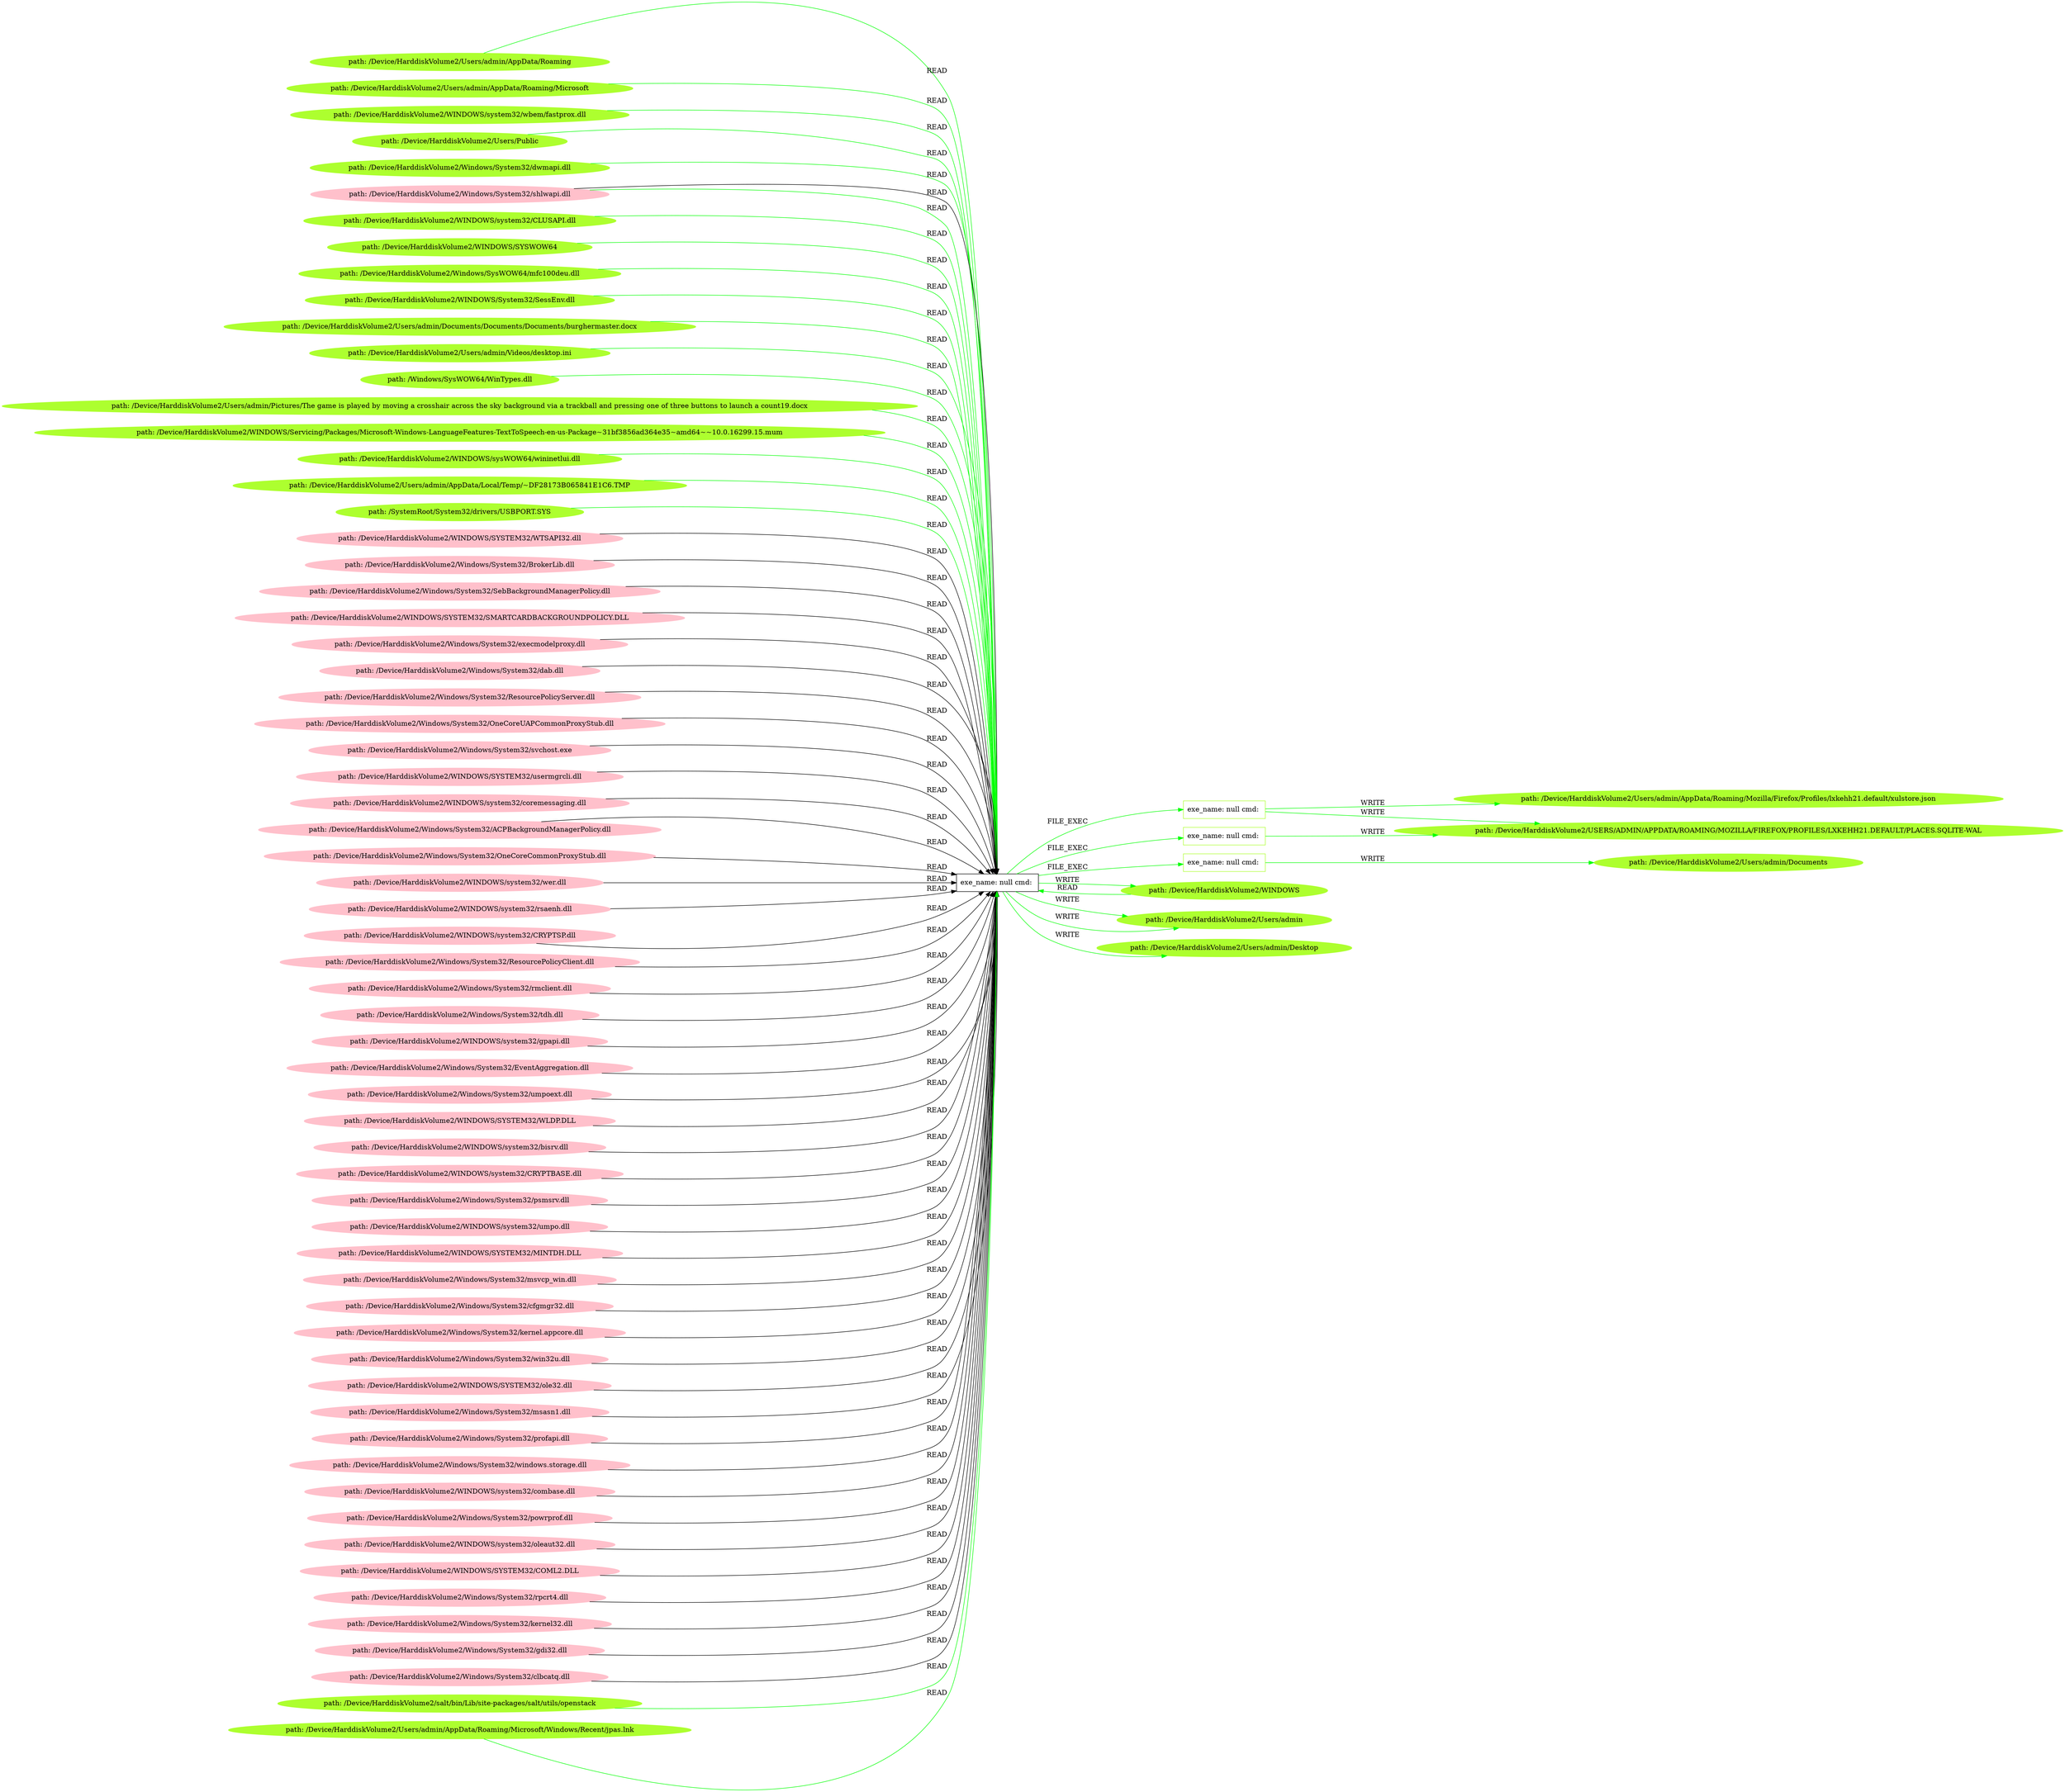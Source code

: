 digraph {
	rankdir=LR
	28 [label="exe_name: null cmd: " color=black shape=box style=solid]
	83 [label="exe_name: null cmd: " color=greenyellow shape=box style=solid]
	28 -> 83 [label=FILE_EXEC color=green]
	28 [label="exe_name: null cmd: " color=black shape=box style=solid]
	92 [label="exe_name: null cmd: " color=greenyellow shape=box style=solid]
	28 -> 92 [label=FILE_EXEC color=green]
	28 [label="exe_name: null cmd: " color=black shape=box style=solid]
	98 [label="exe_name: null cmd: " color=greenyellow shape=box style=solid]
	28 -> 98 [label=FILE_EXEC color=green]
	94 [label="path: /Device/HarddiskVolume2/Users/admin/AppData/Roaming" color=greenyellow shape=oval style=filled]
	28 [label="exe_name: null cmd: " color=black shape=box style=solid]
	94 -> 28 [label=READ color=green]
	95 [label="path: /Device/HarddiskVolume2/Users/admin/AppData/Roaming/Microsoft" color=greenyellow shape=oval style=filled]
	28 [label="exe_name: null cmd: " color=black shape=box style=solid]
	95 -> 28 [label=READ color=green]
	103 [label="path: /Device/HarddiskVolume2/WINDOWS/system32/wbem/fastprox.dll" color=greenyellow shape=oval style=filled]
	28 [label="exe_name: null cmd: " color=black shape=box style=solid]
	103 -> 28 [label=READ color=green]
	88 [label="path: /Device/HarddiskVolume2/Users/Public" color=greenyellow shape=oval style=filled]
	28 [label="exe_name: null cmd: " color=black shape=box style=solid]
	88 -> 28 [label=READ color=green]
	89 [label="path: /Device/HarddiskVolume2/Windows/System32/dwmapi.dll" color=greenyellow shape=oval style=filled]
	28 [label="exe_name: null cmd: " color=black shape=box style=solid]
	89 -> 28 [label=READ color=green]
	78 [label="path: /Device/HarddiskVolume2/WINDOWS" color=greenyellow shape=oval style=filled]
	28 [label="exe_name: null cmd: " color=black shape=box style=solid]
	78 -> 28 [label=READ color=green]
	32 [label="path: /Device/HarddiskVolume2/Windows/System32/shlwapi.dll" color=pink shape=oval style=filled]
	28 [label="exe_name: null cmd: " color=black shape=box style=solid]
	32 -> 28 [label=READ color=green]
	87 [label="path: /Device/HarddiskVolume2/WINDOWS/system32/CLUSAPI.dll" color=greenyellow shape=oval style=filled]
	28 [label="exe_name: null cmd: " color=black shape=box style=solid]
	87 -> 28 [label=READ color=green]
	100 [label="path: /Device/HarddiskVolume2/WINDOWS/SYSWOW64" color=greenyellow shape=oval style=filled]
	28 [label="exe_name: null cmd: " color=black shape=box style=solid]
	100 -> 28 [label=READ color=green]
	104 [label="path: /Device/HarddiskVolume2/Windows/SysWOW64/mfc100deu.dll" color=greenyellow shape=oval style=filled]
	28 [label="exe_name: null cmd: " color=black shape=box style=solid]
	104 -> 28 [label=READ color=green]
	105 [label="path: /Device/HarddiskVolume2/WINDOWS/System32/SessEnv.dll" color=greenyellow shape=oval style=filled]
	28 [label="exe_name: null cmd: " color=black shape=box style=solid]
	105 -> 28 [label=READ color=green]
	81 [label="path: /Device/HarddiskVolume2/Users/admin/Documents/Documents/Documents/burghermaster.docx" color=greenyellow shape=oval style=filled]
	28 [label="exe_name: null cmd: " color=black shape=box style=solid]
	81 -> 28 [label=READ color=green]
	90 [label="path: /Device/HarddiskVolume2/Users/admin/Videos/desktop.ini" color=greenyellow shape=oval style=filled]
	28 [label="exe_name: null cmd: " color=black shape=box style=solid]
	90 -> 28 [label=READ color=green]
	79 [label="path: /Windows/SysWOW64/WinTypes.dll" color=greenyellow shape=oval style=filled]
	28 [label="exe_name: null cmd: " color=black shape=box style=solid]
	79 -> 28 [label=READ color=green]
	83 [label="exe_name: null cmd: " color=greenyellow shape=box style=solid]
	84 [label="path: /Device/HarddiskVolume2/USERS/ADMIN/APPDATA/ROAMING/MOZILLA/FIREFOX/PROFILES/LXKEHH21.DEFAULT/PLACES.SQLITE-WAL" color=greenyellow shape=oval style=filled]
	83 -> 84 [label=WRITE color=green]
	83 [label="exe_name: null cmd: " color=greenyellow shape=box style=solid]
	85 [label="path: /Device/HarddiskVolume2/Users/admin/AppData/Roaming/Mozilla/Firefox/Profiles/lxkehh21.default/xulstore.json" color=greenyellow shape=oval style=filled]
	83 -> 85 [label=WRITE color=green]
	82 [label="path: /Device/HarddiskVolume2/Users/admin/Pictures/The game is played by moving a crosshair across the sky background via a trackball and pressing one of three buttons to launch a count19.docx" color=greenyellow shape=oval style=filled]
	28 [label="exe_name: null cmd: " color=black shape=box style=solid]
	82 -> 28 [label=READ color=green]
	28 [label="exe_name: null cmd: " color=black shape=box style=solid]
	77 [label="path: /Device/HarddiskVolume2/Users/admin" color=greenyellow shape=oval style=filled]
	28 -> 77 [label=WRITE color=green]
	80 [label="path: /Device/HarddiskVolume2/WINDOWS/Servicing/Packages/Microsoft-Windows-LanguageFeatures-TextToSpeech-en-us-Package~31bf3856ad364e35~amd64~~10.0.16299.15.mum" color=greenyellow shape=oval style=filled]
	28 [label="exe_name: null cmd: " color=black shape=box style=solid]
	80 -> 28 [label=READ color=green]
	97 [label="path: /Device/HarddiskVolume2/WINDOWS/sysWOW64/wininetlui.dll" color=greenyellow shape=oval style=filled]
	28 [label="exe_name: null cmd: " color=black shape=box style=solid]
	97 -> 28 [label=READ color=green]
	98 [label="exe_name: null cmd: " color=greenyellow shape=box style=solid]
	84 [label="path: /Device/HarddiskVolume2/USERS/ADMIN/APPDATA/ROAMING/MOZILLA/FIREFOX/PROFILES/LXKEHH21.DEFAULT/PLACES.SQLITE-WAL" color=greenyellow shape=oval style=filled]
	98 -> 84 [label=WRITE color=green]
	28 [label="exe_name: null cmd: " color=black shape=box style=solid]
	78 [label="path: /Device/HarddiskVolume2/WINDOWS" color=greenyellow shape=oval style=filled]
	28 -> 78 [label=WRITE color=green]
	96 [label="path: /Device/HarddiskVolume2/Users/admin/AppData/Local/Temp/~DF28173B065841E1C6.TMP" color=greenyellow shape=oval style=filled]
	28 [label="exe_name: null cmd: " color=black shape=box style=solid]
	96 -> 28 [label=READ color=green]
	102 [label="path: /SystemRoot/System32/drivers/USBPORT.SYS" color=greenyellow shape=oval style=filled]
	28 [label="exe_name: null cmd: " color=black shape=box style=solid]
	102 -> 28 [label=READ color=green]
	45 [label="path: /Device/HarddiskVolume2/WINDOWS/SYSTEM32/WTSAPI32.dll" color=pink shape=oval style=filled]
	28 [label="exe_name: null cmd: " color=black shape=box style=solid]
	45 -> 28 [label=READ color=black]
	10 [label="path: /Device/HarddiskVolume2/Windows/System32/BrokerLib.dll" color=pink shape=oval style=filled]
	28 [label="exe_name: null cmd: " color=black shape=box style=solid]
	10 -> 28 [label=READ color=black]
	54 [label="path: /Device/HarddiskVolume2/Windows/System32/SebBackgroundManagerPolicy.dll" color=pink shape=oval style=filled]
	28 [label="exe_name: null cmd: " color=black shape=box style=solid]
	54 -> 28 [label=READ color=black]
	12 [label="path: /Device/HarddiskVolume2/WINDOWS/SYSTEM32/SMARTCARDBACKGROUNDPOLICY.DLL" color=pink shape=oval style=filled]
	28 [label="exe_name: null cmd: " color=black shape=box style=solid]
	12 -> 28 [label=READ color=black]
	56 [label="path: /Device/HarddiskVolume2/Windows/System32/execmodelproxy.dll" color=pink shape=oval style=filled]
	28 [label="exe_name: null cmd: " color=black shape=box style=solid]
	56 -> 28 [label=READ color=black]
	18 [label="path: /Device/HarddiskVolume2/Windows/System32/dab.dll" color=pink shape=oval style=filled]
	28 [label="exe_name: null cmd: " color=black shape=box style=solid]
	18 -> 28 [label=READ color=black]
	9 [label="path: /Device/HarddiskVolume2/Windows/System32/ResourcePolicyServer.dll" color=pink shape=oval style=filled]
	28 [label="exe_name: null cmd: " color=black shape=box style=solid]
	9 -> 28 [label=READ color=black]
	66 [label="path: /Device/HarddiskVolume2/Windows/System32/OneCoreUAPCommonProxyStub.dll" color=pink shape=oval style=filled]
	28 [label="exe_name: null cmd: " color=black shape=box style=solid]
	66 -> 28 [label=READ color=black]
	71 [label="path: /Device/HarddiskVolume2/Windows/System32/svchost.exe" color=pink shape=oval style=filled]
	28 [label="exe_name: null cmd: " color=black shape=box style=solid]
	71 -> 28 [label=READ color=black]
	73 [label="path: /Device/HarddiskVolume2/WINDOWS/SYSTEM32/usermgrcli.dll" color=pink shape=oval style=filled]
	28 [label="exe_name: null cmd: " color=black shape=box style=solid]
	73 -> 28 [label=READ color=black]
	74 [label="path: /Device/HarddiskVolume2/WINDOWS/system32/coremessaging.dll" color=pink shape=oval style=filled]
	28 [label="exe_name: null cmd: " color=black shape=box style=solid]
	74 -> 28 [label=READ color=black]
	31 [label="path: /Device/HarddiskVolume2/Windows/System32/ACPBackgroundManagerPolicy.dll" color=pink shape=oval style=filled]
	28 [label="exe_name: null cmd: " color=black shape=box style=solid]
	31 -> 28 [label=READ color=black]
	35 [label="path: /Device/HarddiskVolume2/Windows/System32/OneCoreCommonProxyStub.dll" color=pink shape=oval style=filled]
	28 [label="exe_name: null cmd: " color=black shape=box style=solid]
	35 -> 28 [label=READ color=black]
	47 [label="path: /Device/HarddiskVolume2/WINDOWS/system32/wer.dll" color=pink shape=oval style=filled]
	28 [label="exe_name: null cmd: " color=black shape=box style=solid]
	47 -> 28 [label=READ color=black]
	52 [label="path: /Device/HarddiskVolume2/WINDOWS/system32/rsaenh.dll" color=pink shape=oval style=filled]
	28 [label="exe_name: null cmd: " color=black shape=box style=solid]
	52 -> 28 [label=READ color=black]
	53 [label="path: /Device/HarddiskVolume2/WINDOWS/system32/CRYPTSP.dll" color=pink shape=oval style=filled]
	28 [label="exe_name: null cmd: " color=black shape=box style=solid]
	53 -> 28 [label=READ color=black]
	14 [label="path: /Device/HarddiskVolume2/Windows/System32/ResourcePolicyClient.dll" color=pink shape=oval style=filled]
	28 [label="exe_name: null cmd: " color=black shape=box style=solid]
	14 -> 28 [label=READ color=black]
	19 [label="path: /Device/HarddiskVolume2/Windows/System32/rmclient.dll" color=pink shape=oval style=filled]
	28 [label="exe_name: null cmd: " color=black shape=box style=solid]
	19 -> 28 [label=READ color=black]
	6 [label="path: /Device/HarddiskVolume2/Windows/System32/tdh.dll" color=pink shape=oval style=filled]
	28 [label="exe_name: null cmd: " color=black shape=box style=solid]
	6 -> 28 [label=READ color=black]
	60 [label="path: /Device/HarddiskVolume2/WINDOWS/system32/gpapi.dll" color=pink shape=oval style=filled]
	28 [label="exe_name: null cmd: " color=black shape=box style=solid]
	60 -> 28 [label=READ color=black]
	61 [label="path: /Device/HarddiskVolume2/Windows/System32/EventAggregation.dll" color=pink shape=oval style=filled]
	28 [label="exe_name: null cmd: " color=black shape=box style=solid]
	61 -> 28 [label=READ color=black]
	62 [label="path: /Device/HarddiskVolume2/Windows/System32/umpoext.dll" color=pink shape=oval style=filled]
	28 [label="exe_name: null cmd: " color=black shape=box style=solid]
	62 -> 28 [label=READ color=black]
	64 [label="path: /Device/HarddiskVolume2/WINDOWS/SYSTEM32/WLDP.DLL" color=pink shape=oval style=filled]
	28 [label="exe_name: null cmd: " color=black shape=box style=solid]
	64 -> 28 [label=READ color=black]
	22 [label="path: /Device/HarddiskVolume2/WINDOWS/system32/bisrv.dll" color=pink shape=oval style=filled]
	28 [label="exe_name: null cmd: " color=black shape=box style=solid]
	22 -> 28 [label=READ color=black]
	27 [label="path: /Device/HarddiskVolume2/WINDOWS/system32/CRYPTBASE.dll" color=pink shape=oval style=filled]
	28 [label="exe_name: null cmd: " color=black shape=box style=solid]
	27 -> 28 [label=READ color=black]
	72 [label="path: /Device/HarddiskVolume2/Windows/System32/psmsrv.dll" color=pink shape=oval style=filled]
	28 [label="exe_name: null cmd: " color=black shape=box style=solid]
	72 -> 28 [label=READ color=black]
	75 [label="path: /Device/HarddiskVolume2/WINDOWS/system32/umpo.dll" color=pink shape=oval style=filled]
	28 [label="exe_name: null cmd: " color=black shape=box style=solid]
	75 -> 28 [label=READ color=black]
	43 [label="path: /Device/HarddiskVolume2/WINDOWS/SYSTEM32/MINTDH.DLL" color=pink shape=oval style=filled]
	28 [label="exe_name: null cmd: " color=black shape=box style=solid]
	43 -> 28 [label=READ color=black]
	44 [label="path: /Device/HarddiskVolume2/Windows/System32/msvcp_win.dll" color=pink shape=oval style=filled]
	28 [label="exe_name: null cmd: " color=black shape=box style=solid]
	44 -> 28 [label=READ color=black]
	16 [label="path: /Device/HarddiskVolume2/Windows/System32/cfgmgr32.dll" color=pink shape=oval style=filled]
	28 [label="exe_name: null cmd: " color=black shape=box style=solid]
	16 -> 28 [label=READ color=black]
	2 [label="path: /Device/HarddiskVolume2/Windows/System32/kernel.appcore.dll" color=pink shape=oval style=filled]
	28 [label="exe_name: null cmd: " color=black shape=box style=solid]
	2 -> 28 [label=READ color=black]
	7 [label="path: /Device/HarddiskVolume2/Windows/System32/win32u.dll" color=pink shape=oval style=filled]
	28 [label="exe_name: null cmd: " color=black shape=box style=solid]
	7 -> 28 [label=READ color=black]
	63 [label="path: /Device/HarddiskVolume2/WINDOWS/SYSTEM32/ole32.dll" color=pink shape=oval style=filled]
	28 [label="exe_name: null cmd: " color=black shape=box style=solid]
	63 -> 28 [label=READ color=black]
	20 [label="path: /Device/HarddiskVolume2/Windows/System32/msasn1.dll" color=pink shape=oval style=filled]
	28 [label="exe_name: null cmd: " color=black shape=box style=solid]
	20 -> 28 [label=READ color=black]
	26 [label="path: /Device/HarddiskVolume2/Windows/System32/profapi.dll" color=pink shape=oval style=filled]
	28 [label="exe_name: null cmd: " color=black shape=box style=solid]
	26 -> 28 [label=READ color=black]
	33 [label="path: /Device/HarddiskVolume2/Windows/System32/windows.storage.dll" color=pink shape=oval style=filled]
	28 [label="exe_name: null cmd: " color=black shape=box style=solid]
	33 -> 28 [label=READ color=black]
	34 [label="path: /Device/HarddiskVolume2/WINDOWS/system32/combase.dll" color=pink shape=oval style=filled]
	28 [label="exe_name: null cmd: " color=black shape=box style=solid]
	34 -> 28 [label=READ color=black]
	40 [label="path: /Device/HarddiskVolume2/Windows/System32/powrprof.dll" color=pink shape=oval style=filled]
	28 [label="exe_name: null cmd: " color=black shape=box style=solid]
	40 -> 28 [label=READ color=black]
	48 [label="path: /Device/HarddiskVolume2/WINDOWS/system32/oleaut32.dll" color=pink shape=oval style=filled]
	28 [label="exe_name: null cmd: " color=black shape=box style=solid]
	48 -> 28 [label=READ color=black]
	3 [label="path: /Device/HarddiskVolume2/WINDOWS/SYSTEM32/COML2.DLL" color=pink shape=oval style=filled]
	28 [label="exe_name: null cmd: " color=black shape=box style=solid]
	3 -> 28 [label=READ color=black]
	24 [label="path: /Device/HarddiskVolume2/Windows/System32/rpcrt4.dll" color=pink shape=oval style=filled]
	28 [label="exe_name: null cmd: " color=black shape=box style=solid]
	24 -> 28 [label=READ color=black]
	70 [label="path: /Device/HarddiskVolume2/Windows/System32/kernel32.dll" color=pink shape=oval style=filled]
	28 [label="exe_name: null cmd: " color=black shape=box style=solid]
	70 -> 28 [label=READ color=black]
	32 [label="path: /Device/HarddiskVolume2/Windows/System32/shlwapi.dll" color=pink shape=oval style=filled]
	28 [label="exe_name: null cmd: " color=black shape=box style=solid]
	32 -> 28 [label=READ color=black]
	39 [label="path: /Device/HarddiskVolume2/Windows/System32/gdi32.dll" color=pink shape=oval style=filled]
	28 [label="exe_name: null cmd: " color=black shape=box style=solid]
	39 -> 28 [label=READ color=black]
	42 [label="path: /Device/HarddiskVolume2/Windows/System32/clbcatq.dll" color=pink shape=oval style=filled]
	28 [label="exe_name: null cmd: " color=black shape=box style=solid]
	42 -> 28 [label=READ color=black]
	28 [label="exe_name: null cmd: " color=black shape=box style=solid]
	77 [label="path: /Device/HarddiskVolume2/Users/admin" color=greenyellow shape=oval style=filled]
	28 -> 77 [label=WRITE color=green]
	28 [label="exe_name: null cmd: " color=black shape=box style=solid]
	101 [label="path: /Device/HarddiskVolume2/Users/admin/Desktop" color=greenyellow shape=oval style=filled]
	28 -> 101 [label=WRITE color=green]
	108 [label="path: /Device/HarddiskVolume2/salt/bin/Lib/site-packages/salt/utils/openstack" color=greenyellow shape=oval style=filled]
	28 [label="exe_name: null cmd: " color=black shape=box style=solid]
	108 -> 28 [label=READ color=green]
	92 [label="exe_name: null cmd: " color=greenyellow shape=box style=solid]
	93 [label="path: /Device/HarddiskVolume2/Users/admin/Documents" color=greenyellow shape=oval style=filled]
	92 -> 93 [label=WRITE color=green]
	107 [label="path: /Device/HarddiskVolume2/Users/admin/AppData/Roaming/Microsoft/Windows/Recent/jpas.lnk" color=greenyellow shape=oval style=filled]
	28 [label="exe_name: null cmd: " color=black shape=box style=solid]
	107 -> 28 [label=READ color=green]
}
